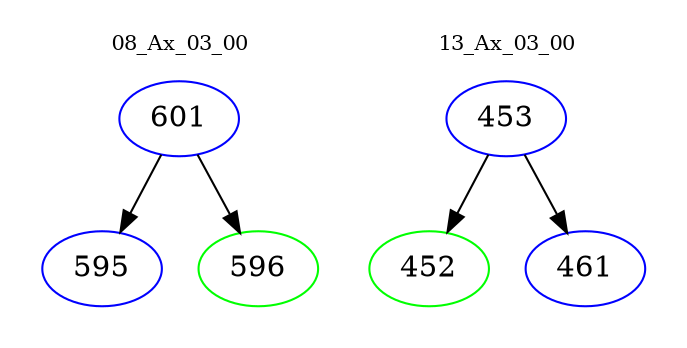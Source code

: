 digraph{
subgraph cluster_0 {
color = white
label = "08_Ax_03_00";
fontsize=10;
T0_601 [label="601", color="blue"]
T0_601 -> T0_595 [color="black"]
T0_595 [label="595", color="blue"]
T0_601 -> T0_596 [color="black"]
T0_596 [label="596", color="green"]
}
subgraph cluster_1 {
color = white
label = "13_Ax_03_00";
fontsize=10;
T1_453 [label="453", color="blue"]
T1_453 -> T1_452 [color="black"]
T1_452 [label="452", color="green"]
T1_453 -> T1_461 [color="black"]
T1_461 [label="461", color="blue"]
}
}
